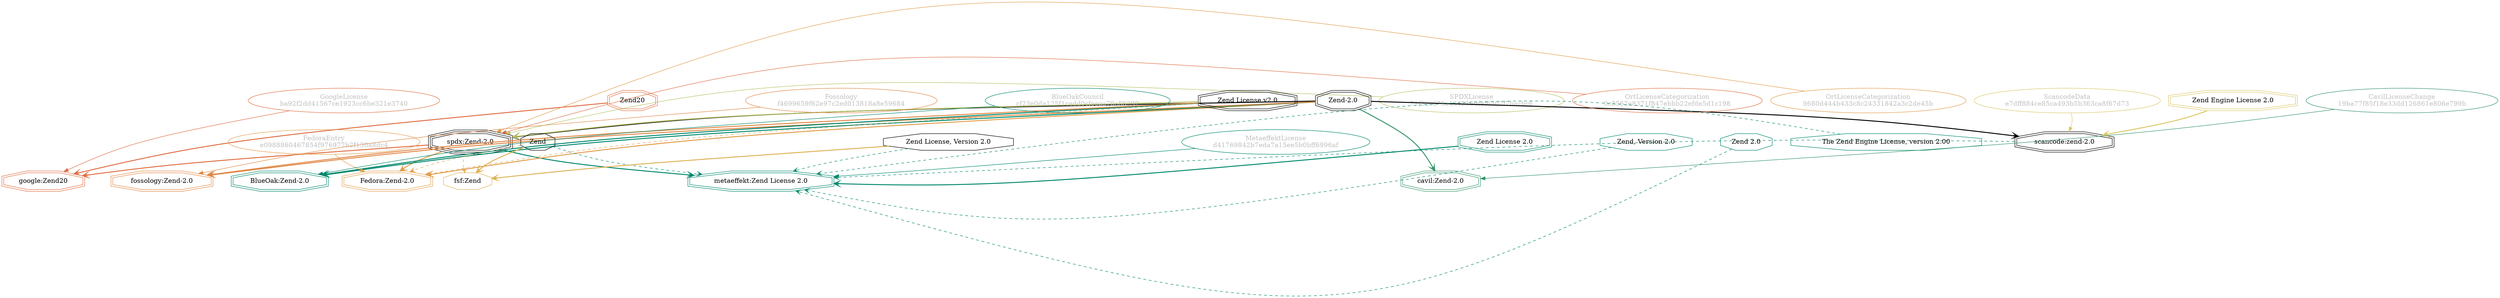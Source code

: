 strict digraph {
    node [shape=box];
    graph [splines=curved];
    4444 [label="SPDXLicense\n71f56c676a4342160fef6302f7bacbc6"
         ,fontcolor=gray
         ,color="#b8bf62"
         ,fillcolor="beige;1"
         ,shape=ellipse];
    4445 [label="spdx:Zend-2.0"
         ,shape=tripleoctagon];
    4446 [label="Zend-2.0"
         ,shape=doubleoctagon];
    4447 [label="Zend License v2.0"
         ,shape=doubleoctagon];
    5611 [label="GoogleLicense\nba92f2dd41567ce1923cc6be321e3740"
         ,fontcolor=gray
         ,color="#e06f45"
         ,fillcolor="beige;1"
         ,shape=ellipse];
    5612 [label="google:Zend20"
         ,color="#e06f45"
         ,shape=doubleoctagon];
    5613 [label=Zend20
         ,color="#e06f45"
         ,shape=doubleoctagon];
    8528 [label="FedoraEntry\ne0988860467854f976977b2f130a8dc4"
         ,fontcolor=gray
         ,color="#e09d4b"
         ,fillcolor="beige;1"
         ,shape=ellipse];
    8529 [label="Fedora:Zend-2.0"
         ,color="#e09d4b"
         ,shape=doubleoctagon];
    8530 [label=Zend,shape=octagon];
    9233 [label="BlueOakCouncil\ncf23e0da125f1cadd0cfeeaa70e86292"
         ,fontcolor=gray
         ,color="#00876c"
         ,fillcolor="beige;1"
         ,shape=ellipse];
    9234 [label="BlueOak:Zend-2.0"
         ,color="#00876c"
         ,shape=doubleoctagon];
    10639 [label="fsf:Zend"
          ,color="#deb256"
          ,shape=octagon];
    10640 [label="Zend License, Version 2.0"
          ,shape=octagon];
    25730 [label="ScancodeData\ne7dff884ce85ca493b5b363ca8f67d73"
          ,fontcolor=gray
          ,color="#dac767"
          ,fillcolor="beige;1"
          ,shape=ellipse];
    25731 [label="scancode:zend-2.0"
          ,shape=doubleoctagon];
    25732 [label="Zend Engine License 2.0"
          ,color="#dac767"
          ,shape=doubleoctagon];
    28024 [label="Fossology\nf4699659f62e97c2ed013818a8e59684"
          ,fontcolor=gray
          ,color="#e18745"
          ,fillcolor="beige;1"
          ,shape=ellipse];
    28025 [label="fossology:Zend-2.0"
          ,color="#e18745"
          ,shape=doubleoctagon];
    35274 [label="OrtLicenseCategorization\n0c8562e8371f847ebbb22efde5d1c198"
          ,fontcolor=gray
          ,color="#e06f45"
          ,fillcolor="beige;1"
          ,shape=ellipse];
    36278 [label="OrtLicenseCategorization\n9680d444b433c8c24331842a3c2de45b"
          ,fontcolor=gray
          ,color="#e09d4b"
          ,fillcolor="beige;1"
          ,shape=ellipse];
    38166 [label="CavilLicenseChange\n19ba77f85f18e33dd126861e806e799b"
          ,fontcolor=gray
          ,color="#379469"
          ,fillcolor="beige;1"
          ,shape=ellipse];
    38167 [label="cavil:Zend-2.0"
          ,color="#379469"
          ,shape=doubleoctagon];
    49902 [label="MetaeffektLicense\nd41769842b7eda7a15ee5b0bff6996af"
          ,fontcolor=gray
          ,color="#00876c"
          ,fillcolor="beige;1"
          ,shape=ellipse];
    49903 [label="metaeffekt:Zend License 2.0"
          ,color="#00876c"
          ,shape=doubleoctagon];
    49904 [label="Zend License 2.0"
          ,color="#00876c"
          ,shape=doubleoctagon];
    49905 [label="Zend, Version 2.0"
          ,color="#00876c"
          ,shape=octagon];
    49906 [label="Zend 2.0"
          ,color="#00876c"
          ,shape=octagon];
    49907 [label="The Zend Engine License, version 2.00"
          ,color="#00876c"
          ,shape=octagon];
    4444 -> 4445 [weight=0.5
                 ,color="#b8bf62"];
    4445 -> 5612 [style=bold
                 ,arrowhead=vee
                 ,weight=0.7
                 ,color="#e06f45"];
    4445 -> 8529 [style=bold
                 ,arrowhead=vee
                 ,weight=0.7
                 ,color="#e09d4b"];
    4445 -> 10639 [style=dashed
                  ,arrowhead=vee
                  ,weight=0.5
                  ,color="#deb256"];
    4445 -> 49903 [style=bold
                  ,arrowhead=vee
                  ,weight=0.7
                  ,color="#00876c"];
    4446 -> 4445 [style=bold
                 ,arrowhead=vee
                 ,weight=0.7];
    4446 -> 8529 [style=bold
                 ,arrowhead=vee
                 ,weight=0.7
                 ,color="#e09d4b"];
    4446 -> 9234 [style=bold
                 ,arrowhead=vee
                 ,weight=0.7
                 ,color="#00876c"];
    4446 -> 25731 [style=bold
                  ,arrowhead=vee
                  ,weight=0.7];
    4446 -> 28025 [style=bold
                  ,arrowhead=vee
                  ,weight=0.7
                  ,color="#e18745"];
    4446 -> 38167 [style=bold
                  ,arrowhead=vee
                  ,weight=0.7
                  ,color="#379469"];
    4446 -> 38167 [style=bold
                  ,arrowhead=vee
                  ,weight=0.7
                  ,color="#379469"];
    4447 -> 4445 [style=bold
                 ,arrowhead=vee
                 ,weight=0.7
                 ,color="#b8bf62"];
    4447 -> 8529 [style=dashed
                 ,arrowhead=vee
                 ,weight=0.5
                 ,color="#e09d4b"];
    4447 -> 9234 [style=bold
                 ,arrowhead=vee
                 ,weight=0.7
                 ,color="#00876c"];
    4447 -> 28025 [style=bold
                  ,arrowhead=vee
                  ,weight=0.7
                  ,color="#e18745"];
    5611 -> 5612 [weight=0.5
                 ,color="#e06f45"];
    5613 -> 5612 [style=bold
                 ,arrowhead=vee
                 ,weight=0.7
                 ,color="#e06f45"];
    8528 -> 8529 [weight=0.5
                 ,color="#e09d4b"];
    8530 -> 8529 [style=dashed
                 ,arrowhead=vee
                 ,weight=0.5
                 ,color="#e09d4b"];
    8530 -> 10639 [style=bold
                  ,arrowhead=vee
                  ,weight=0.7
                  ,color="#deb256"];
    8530 -> 49903 [style=dashed
                  ,arrowhead=vee
                  ,weight=0.5
                  ,color="#00876c"];
    9233 -> 9234 [weight=0.5
                 ,color="#00876c"];
    10640 -> 10639 [style=bold
                   ,arrowhead=vee
                   ,weight=0.7
                   ,color="#deb256"];
    10640 -> 49903 [style=dashed
                   ,arrowhead=vee
                   ,weight=0.5
                   ,color="#00876c"];
    25730 -> 25731 [weight=0.5
                   ,color="#dac767"];
    25731 -> 49903 [style=dashed
                   ,arrowhead=vee
                   ,weight=0.5
                   ,color="#00876c"];
    25732 -> 25731 [style=bold
                   ,arrowhead=vee
                   ,weight=0.7
                   ,color="#dac767"];
    28024 -> 28025 [weight=0.5
                   ,color="#e18745"];
    35274 -> 4445 [weight=0.5
                  ,color="#e06f45"];
    36278 -> 4445 [weight=0.5
                  ,color="#e09d4b"];
    38166 -> 38167 [weight=0.5
                   ,color="#379469"];
    49902 -> 49903 [weight=0.5
                   ,color="#00876c"];
    49904 -> 49903 [style=bold
                   ,arrowhead=vee
                   ,weight=0.7
                   ,color="#00876c"];
    49904 -> 49903 [style=bold
                   ,arrowhead=vee
                   ,weight=0.7
                   ,color="#00876c"];
    49905 -> 49903 [style=dashed
                   ,arrowhead=vee
                   ,weight=0.5
                   ,color="#00876c"];
    49906 -> 49903 [style=dashed
                   ,arrowhead=vee
                   ,weight=0.5
                   ,color="#00876c"];
    49907 -> 49903 [style=dashed
                   ,arrowhead=vee
                   ,weight=0.5
                   ,color="#00876c"];
}
